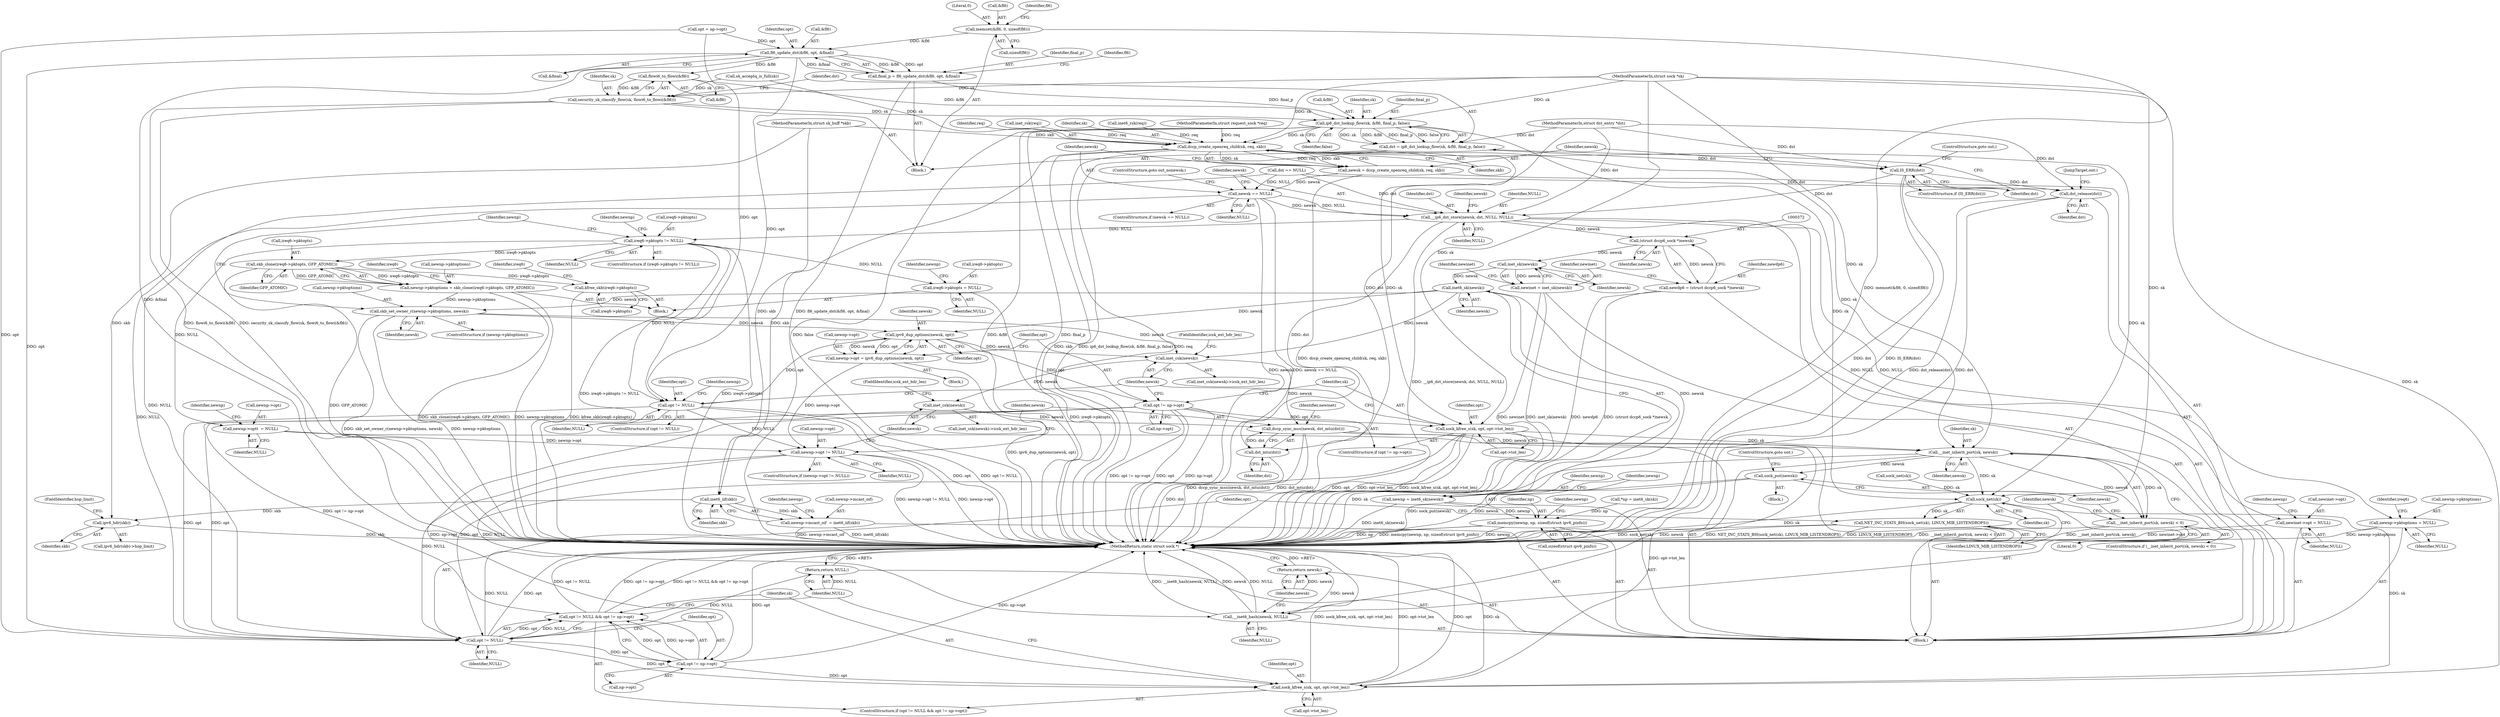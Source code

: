 digraph "1_linux_f6d8bd051c391c1c0458a30b2a7abcd939329259_1@API" {
"1000262" [label="(Call,memset(&fl6, 0, sizeof(fl6)))"];
"1000284" [label="(Call,fl6_update_dst(&fl6, opt, &final))"];
"1000282" [label="(Call,final_p = fl6_update_dst(&fl6, opt, &final))"];
"1000329" [label="(Call,ip6_dst_lookup_flow(sk, &fl6, final_p, false))"];
"1000327" [label="(Call,dst = ip6_dst_lookup_flow(sk, &fl6, final_p, false))"];
"1000336" [label="(Call,IS_ERR(dst))"];
"1000350" [label="(Call,__ip6_dst_store(newsk, dst, NULL, NULL))"];
"1000371" [label="(Call,(struct dccp6_sock *)newsk)"];
"1000369" [label="(Call,newdp6 = (struct dccp6_sock *)newsk)"];
"1000376" [label="(Call,inet_sk(newsk))"];
"1000374" [label="(Call,newinet = inet_sk(newsk))"];
"1000388" [label="(Call,inet6_sk(newsk))"];
"1000386" [label="(Call,newnp = inet6_sk(newsk))"];
"1000390" [label="(Call,memcpy(newnp, np, sizeof(struct ipv6_pinfo)))"];
"1000479" [label="(Call,skb_set_owner_r(newnp->pktoptions, newsk))"];
"1000512" [label="(Call,ipv6_dup_options(newsk, opt))"];
"1000508" [label="(Call,newnp->opt = ipv6_dup_options(newsk, opt))"];
"1000534" [label="(Call,newnp->opt != NULL)"];
"1000583" [label="(Call,__inet6_hash(newsk, NULL))"];
"1000586" [label="(Return,return newsk;)"];
"1000603" [label="(Call,opt != NULL)"];
"1000602" [label="(Call,opt != NULL && opt != np->opt)"];
"1000606" [label="(Call,opt != np->opt)"];
"1000611" [label="(Call,sock_kfree_s(sk, opt, opt->tot_len))"];
"1000617" [label="(Return,return NULL;)"];
"1000516" [label="(Call,opt != np->opt)"];
"1000521" [label="(Call,sock_kfree_s(sk, opt, opt->tot_len))"];
"1000575" [label="(Call,__inet_inherit_port(sk, newsk))"];
"1000574" [label="(Call,__inet_inherit_port(sk, newsk) < 0)"];
"1000580" [label="(Call,sock_put(newsk))"];
"1000598" [label="(Call,sock_net(sk))"];
"1000597" [label="(Call,NET_INC_STATS_BH(sock_net(sk), LINUX_MIB_LISTENDROPS))"];
"1000529" [label="(Call,inet_csk(newsk))"];
"1000541" [label="(Call,inet_csk(newsk))"];
"1000555" [label="(Call,dccp_sync_mss(newsk, dst_mtu(dst)))"];
"1000429" [label="(Call,newinet->opt = NULL)"];
"1000445" [label="(Call,newnp->pktoptions = NULL)"];
"1000451" [label="(Call,ireq6->pktopts != NULL)"];
"1000461" [label="(Call,skb_clone(ireq6->pktopts, GFP_ATOMIC))"];
"1000457" [label="(Call,newnp->pktoptions = skb_clone(ireq6->pktopts, GFP_ATOMIC))"];
"1000466" [label="(Call,kfree_skb(ireq6->pktopts))"];
"1000470" [label="(Call,ireq6->pktopts = NULL)"];
"1000484" [label="(Call,newnp->opt\t  = NULL)"];
"1000504" [label="(Call,opt != NULL)"];
"1000557" [label="(Call,dst_mtu(dst))"];
"1000594" [label="(Call,dst_release(dst))"];
"1000341" [label="(Call,dccp_create_openreq_child(sk, req, skb))"];
"1000339" [label="(Call,newsk = dccp_create_openreq_child(sk, req, skb))"];
"1000346" [label="(Call,newsk == NULL)"];
"1000493" [label="(Call,inet6_iif(skb))"];
"1000489" [label="(Call,newnp->mcast_oif  = inet6_iif(skb))"];
"1000500" [label="(Call,ipv6_hdr(skb))"];
"1000324" [label="(Call,flowi6_to_flowi(&fl6))"];
"1000322" [label="(Call,security_sk_classify_flow(sk, flowi6_to_flowi(&fl6)))"];
"1000335" [label="(ControlStructure,if (IS_ERR(dst)))"];
"1000393" [label="(Call,sizeof(struct ipv6_pinfo))"];
"1000528" [label="(Call,inet_csk(newsk)->icsk_ext_hdr_len)"];
"1000504" [label="(Call,opt != NULL)"];
"1000284" [label="(Call,fl6_update_dst(&fl6, opt, &final))"];
"1000398" [label="(Identifier,newnp)"];
"1000581" [label="(Identifier,newsk)"];
"1000343" [label="(Identifier,req)"];
"1000612" [label="(Identifier,sk)"];
"1000517" [label="(Identifier,opt)"];
"1000533" [label="(ControlStructure,if (newnp->opt != NULL))"];
"1000514" [label="(Identifier,opt)"];
"1000255" [label="(Call,dst == NULL)"];
"1000597" [label="(Call,NET_INC_STATS_BH(sock_net(sk), LINUX_MIB_LISTENDROPS))"];
"1000510" [label="(Identifier,newnp)"];
"1000323" [label="(Identifier,sk)"];
"1000337" [label="(Identifier,dst)"];
"1000600" [label="(Identifier,LINUX_MIB_LISTENDROPS)"];
"1000347" [label="(Identifier,newsk)"];
"1000265" [label="(Literal,0)"];
"1000373" [label="(Identifier,newsk)"];
"1000350" [label="(Call,__ip6_dst_store(newsk, dst, NULL, NULL))"];
"1000387" [label="(Identifier,newnp)"];
"1000523" [label="(Identifier,opt)"];
"1000319" [label="(Call,inet_rsk(req))"];
"1000507" [label="(Block,)"];
"1000340" [label="(Identifier,newsk)"];
"1000263" [label="(Call,&fl6)"];
"1000375" [label="(Identifier,newinet)"];
"1000445" [label="(Call,newnp->pktoptions = NULL)"];
"1000619" [label="(MethodReturn,static struct sock *)"];
"1000613" [label="(Identifier,opt)"];
"1000451" [label="(Call,ireq6->pktopts != NULL)"];
"1000497" [label="(Identifier,newnp)"];
"1000121" [label="(Call,*np = inet6_sk(sk))"];
"1000479" [label="(Call,skb_set_owner_r(newnp->pktoptions, newsk))"];
"1000266" [label="(Call,sizeof(fl6))"];
"1000603" [label="(Call,opt != NULL)"];
"1000542" [label="(Identifier,newsk)"];
"1000369" [label="(Call,newdp6 = (struct dccp6_sock *)newsk)"];
"1000380" [label="(Identifier,newinet)"];
"1000285" [label="(Call,&fl6)"];
"1000429" [label="(Call,newinet->opt = NULL)"];
"1000524" [label="(Call,opt->tot_len)"];
"1000574" [label="(Call,__inet_inherit_port(sk, newsk) < 0)"];
"1000521" [label="(Call,sock_kfree_s(sk, opt, opt->tot_len))"];
"1000577" [label="(Identifier,newsk)"];
"1000573" [label="(ControlStructure,if (__inet_inherit_port(sk, newsk) < 0))"];
"1000543" [label="(FieldIdentifier,icsk_ext_hdr_len)"];
"1000485" [label="(Call,newnp->opt)"];
"1000388" [label="(Call,inet6_sk(newsk))"];
"1000555" [label="(Call,dccp_sync_mss(newsk, dst_mtu(dst)))"];
"1000590" [label="(Call,sock_net(sk))"];
"1000461" [label="(Call,skb_clone(ireq6->pktopts, GFP_ATOMIC))"];
"1000258" [label="(Block,)"];
"1000270" [label="(Identifier,fl6)"];
"1000251" [label="(Call,sk_acceptq_is_full(sk))"];
"1000583" [label="(Call,__inet6_hash(newsk, NULL))"];
"1000328" [label="(Identifier,dst)"];
"1000453" [label="(Identifier,ireq6)"];
"1000354" [label="(Identifier,NULL)"];
"1000376" [label="(Call,inet_sk(newsk))"];
"1000336" [label="(Call,IS_ERR(dst))"];
"1000617" [label="(Return,return NULL;)"];
"1000430" [label="(Call,newinet->opt)"];
"1000491" [label="(Identifier,newnp)"];
"1000558" [label="(Identifier,dst)"];
"1000293" [label="(Identifier,fl6)"];
"1000334" [label="(Identifier,false)"];
"1000601" [label="(ControlStructure,if (opt != NULL && opt != np->opt))"];
"1000584" [label="(Identifier,newsk)"];
"1000486" [label="(Identifier,newnp)"];
"1000456" [label="(Block,)"];
"1000346" [label="(Call,newsk == NULL)"];
"1000606" [label="(Call,opt != np->opt)"];
"1000522" [label="(Identifier,sk)"];
"1000540" [label="(Call,inet_csk(newsk)->icsk_ext_hdr_len)"];
"1000345" [label="(ControlStructure,if (newsk == NULL))"];
"1000333" [label="(Identifier,final_p)"];
"1000477" [label="(Identifier,newnp)"];
"1000579" [label="(Block,)"];
"1000541" [label="(Call,inet_csk(newsk))"];
"1000459" [label="(Identifier,newnp)"];
"1000467" [label="(Call,ireq6->pktopts)"];
"1000325" [label="(Call,&fl6)"];
"1000501" [label="(Identifier,skb)"];
"1000531" [label="(FieldIdentifier,icsk_ext_hdr_len)"];
"1000582" [label="(ControlStructure,goto out;)"];
"1000283" [label="(Identifier,final_p)"];
"1000499" [label="(Call,ipv6_hdr(skb)->hop_limit)"];
"1000338" [label="(ControlStructure,goto out;)"];
"1000352" [label="(Identifier,dst)"];
"1000329" [label="(Call,ip6_dst_lookup_flow(sk, &fl6, final_p, false))"];
"1000331" [label="(Call,&fl6)"];
"1000594" [label="(Call,dst_release(dst))"];
"1000605" [label="(Identifier,NULL)"];
"1000585" [label="(Identifier,NULL)"];
"1000392" [label="(Identifier,np)"];
"1000327" [label="(Call,dst = ip6_dst_lookup_flow(sk, &fl6, final_p, false))"];
"1000493" [label="(Call,inet6_iif(skb))"];
"1000538" [label="(Identifier,NULL)"];
"1000488" [label="(Identifier,NULL)"];
"1000599" [label="(Identifier,sk)"];
"1000614" [label="(Call,opt->tot_len)"];
"1000342" [label="(Identifier,sk)"];
"1000534" [label="(Call,newnp->opt != NULL)"];
"1000595" [label="(Identifier,dst)"];
"1000475" [label="(ControlStructure,if (newnp->pktoptions))"];
"1000468" [label="(Identifier,ireq6)"];
"1000611" [label="(Call,sock_kfree_s(sk, opt, opt->tot_len))"];
"1000490" [label="(Call,newnp->mcast_oif)"];
"1000351" [label="(Identifier,newsk)"];
"1000339" [label="(Call,newsk = dccp_create_openreq_child(sk, req, skb))"];
"1000557" [label="(Call,dst_mtu(dst))"];
"1000513" [label="(Identifier,newsk)"];
"1000580" [label="(Call,sock_put(newsk))"];
"1000433" [label="(Identifier,NULL)"];
"1000330" [label="(Identifier,sk)"];
"1000530" [label="(Identifier,newsk)"];
"1000109" [label="(MethodParameterIn,struct sock *sk)"];
"1000110" [label="(MethodParameterIn,struct sk_buff *skb)"];
"1000437" [label="(Identifier,newnp)"];
"1000607" [label="(Identifier,opt)"];
"1000113" [label="(Block,)"];
"1000596" [label="(JumpTarget,out:)"];
"1000578" [label="(Literal,0)"];
"1000288" [label="(Call,&final)"];
"1000117" [label="(Call,inet6_rsk(req))"];
"1000508" [label="(Call,newnp->opt = ipv6_dup_options(newsk, opt))"];
"1000374" [label="(Call,newinet = inet_sk(newsk))"];
"1000484" [label="(Call,newnp->opt\t  = NULL)"];
"1000341" [label="(Call,dccp_create_openreq_child(sk, req, skb))"];
"1000561" [label="(Identifier,newinet)"];
"1000455" [label="(Identifier,NULL)"];
"1000450" [label="(ControlStructure,if (ireq6->pktopts != NULL))"];
"1000458" [label="(Call,newnp->pktoptions)"];
"1000391" [label="(Identifier,newnp)"];
"1000282" [label="(Call,final_p = fl6_update_dst(&fl6, opt, &final))"];
"1000598" [label="(Call,sock_net(sk))"];
"1000587" [label="(Identifier,newsk)"];
"1000575" [label="(Call,__inet_inherit_port(sk, newsk))"];
"1000349" [label="(ControlStructure,goto out_nonewsk;)"];
"1000471" [label="(Call,ireq6->pktopts)"];
"1000322" [label="(Call,security_sk_classify_flow(sk, flowi6_to_flowi(&fl6)))"];
"1000576" [label="(Identifier,sk)"];
"1000489" [label="(Call,newnp->mcast_oif  = inet6_iif(skb))"];
"1000556" [label="(Identifier,newsk)"];
"1000535" [label="(Call,newnp->opt)"];
"1000348" [label="(Identifier,NULL)"];
"1000506" [label="(Identifier,NULL)"];
"1000494" [label="(Identifier,skb)"];
"1000262" [label="(Call,memset(&fl6, 0, sizeof(fl6)))"];
"1000357" [label="(Identifier,newsk)"];
"1000618" [label="(Identifier,NULL)"];
"1000446" [label="(Call,newnp->pktoptions)"];
"1000465" [label="(Identifier,GFP_ATOMIC)"];
"1000586" [label="(Return,return newsk;)"];
"1000245" [label="(Call,opt = np->opt)"];
"1000483" [label="(Identifier,newsk)"];
"1000353" [label="(Identifier,NULL)"];
"1000516" [label="(Call,opt != np->opt)"];
"1000462" [label="(Call,ireq6->pktopts)"];
"1000472" [label="(Identifier,ireq6)"];
"1000112" [label="(MethodParameterIn,struct dst_entry *dst)"];
"1000529" [label="(Call,inet_csk(newsk))"];
"1000390" [label="(Call,memcpy(newnp, np, sizeof(struct ipv6_pinfo)))"];
"1000287" [label="(Identifier,opt)"];
"1000503" [label="(ControlStructure,if (opt != NULL))"];
"1000505" [label="(Identifier,opt)"];
"1000457" [label="(Call,newnp->pktoptions = skb_clone(ireq6->pktopts, GFP_ATOMIC))"];
"1000512" [label="(Call,ipv6_dup_options(newsk, opt))"];
"1000370" [label="(Identifier,newdp6)"];
"1000470" [label="(Call,ireq6->pktopts = NULL)"];
"1000371" [label="(Call,(struct dccp6_sock *)newsk)"];
"1000602" [label="(Call,opt != NULL && opt != np->opt)"];
"1000389" [label="(Identifier,newsk)"];
"1000344" [label="(Identifier,skb)"];
"1000377" [label="(Identifier,newsk)"];
"1000466" [label="(Call,kfree_skb(ireq6->pktopts))"];
"1000502" [label="(FieldIdentifier,hop_limit)"];
"1000324" [label="(Call,flowi6_to_flowi(&fl6))"];
"1000386" [label="(Call,newnp = inet6_sk(newsk))"];
"1000452" [label="(Call,ireq6->pktopts)"];
"1000474" [label="(Identifier,NULL)"];
"1000518" [label="(Call,np->opt)"];
"1000509" [label="(Call,newnp->opt)"];
"1000480" [label="(Call,newnp->pktoptions)"];
"1000604" [label="(Identifier,opt)"];
"1000515" [label="(ControlStructure,if (opt != np->opt))"];
"1000111" [label="(MethodParameterIn,struct request_sock *req)"];
"1000500" [label="(Call,ipv6_hdr(skb))"];
"1000449" [label="(Identifier,NULL)"];
"1000608" [label="(Call,np->opt)"];
"1000262" -> "1000258"  [label="AST: "];
"1000262" -> "1000266"  [label="CFG: "];
"1000263" -> "1000262"  [label="AST: "];
"1000265" -> "1000262"  [label="AST: "];
"1000266" -> "1000262"  [label="AST: "];
"1000270" -> "1000262"  [label="CFG: "];
"1000262" -> "1000619"  [label="DDG: memset(&fl6, 0, sizeof(fl6))"];
"1000262" -> "1000284"  [label="DDG: &fl6"];
"1000284" -> "1000282"  [label="AST: "];
"1000284" -> "1000288"  [label="CFG: "];
"1000285" -> "1000284"  [label="AST: "];
"1000287" -> "1000284"  [label="AST: "];
"1000288" -> "1000284"  [label="AST: "];
"1000282" -> "1000284"  [label="CFG: "];
"1000284" -> "1000619"  [label="DDG: &final"];
"1000284" -> "1000282"  [label="DDG: &fl6"];
"1000284" -> "1000282"  [label="DDG: opt"];
"1000284" -> "1000282"  [label="DDG: &final"];
"1000245" -> "1000284"  [label="DDG: opt"];
"1000284" -> "1000324"  [label="DDG: &fl6"];
"1000284" -> "1000504"  [label="DDG: opt"];
"1000284" -> "1000603"  [label="DDG: opt"];
"1000282" -> "1000258"  [label="AST: "];
"1000283" -> "1000282"  [label="AST: "];
"1000293" -> "1000282"  [label="CFG: "];
"1000282" -> "1000619"  [label="DDG: fl6_update_dst(&fl6, opt, &final)"];
"1000282" -> "1000329"  [label="DDG: final_p"];
"1000329" -> "1000327"  [label="AST: "];
"1000329" -> "1000334"  [label="CFG: "];
"1000330" -> "1000329"  [label="AST: "];
"1000331" -> "1000329"  [label="AST: "];
"1000333" -> "1000329"  [label="AST: "];
"1000334" -> "1000329"  [label="AST: "];
"1000327" -> "1000329"  [label="CFG: "];
"1000329" -> "1000619"  [label="DDG: false"];
"1000329" -> "1000619"  [label="DDG: &fl6"];
"1000329" -> "1000619"  [label="DDG: final_p"];
"1000329" -> "1000327"  [label="DDG: sk"];
"1000329" -> "1000327"  [label="DDG: &fl6"];
"1000329" -> "1000327"  [label="DDG: final_p"];
"1000329" -> "1000327"  [label="DDG: false"];
"1000322" -> "1000329"  [label="DDG: sk"];
"1000109" -> "1000329"  [label="DDG: sk"];
"1000324" -> "1000329"  [label="DDG: &fl6"];
"1000329" -> "1000341"  [label="DDG: sk"];
"1000329" -> "1000598"  [label="DDG: sk"];
"1000327" -> "1000258"  [label="AST: "];
"1000328" -> "1000327"  [label="AST: "];
"1000337" -> "1000327"  [label="CFG: "];
"1000327" -> "1000619"  [label="DDG: ip6_dst_lookup_flow(sk, &fl6, final_p, false)"];
"1000112" -> "1000327"  [label="DDG: dst"];
"1000327" -> "1000336"  [label="DDG: dst"];
"1000336" -> "1000335"  [label="AST: "];
"1000336" -> "1000337"  [label="CFG: "];
"1000337" -> "1000336"  [label="AST: "];
"1000338" -> "1000336"  [label="CFG: "];
"1000340" -> "1000336"  [label="CFG: "];
"1000336" -> "1000619"  [label="DDG: IS_ERR(dst)"];
"1000336" -> "1000619"  [label="DDG: dst"];
"1000112" -> "1000336"  [label="DDG: dst"];
"1000336" -> "1000350"  [label="DDG: dst"];
"1000336" -> "1000594"  [label="DDG: dst"];
"1000350" -> "1000113"  [label="AST: "];
"1000350" -> "1000354"  [label="CFG: "];
"1000351" -> "1000350"  [label="AST: "];
"1000352" -> "1000350"  [label="AST: "];
"1000353" -> "1000350"  [label="AST: "];
"1000354" -> "1000350"  [label="AST: "];
"1000357" -> "1000350"  [label="CFG: "];
"1000350" -> "1000619"  [label="DDG: __ip6_dst_store(newsk, dst, NULL, NULL)"];
"1000346" -> "1000350"  [label="DDG: newsk"];
"1000346" -> "1000350"  [label="DDG: NULL"];
"1000255" -> "1000350"  [label="DDG: dst"];
"1000112" -> "1000350"  [label="DDG: dst"];
"1000350" -> "1000371"  [label="DDG: newsk"];
"1000350" -> "1000429"  [label="DDG: NULL"];
"1000350" -> "1000445"  [label="DDG: NULL"];
"1000350" -> "1000451"  [label="DDG: NULL"];
"1000350" -> "1000557"  [label="DDG: dst"];
"1000371" -> "1000369"  [label="AST: "];
"1000371" -> "1000373"  [label="CFG: "];
"1000372" -> "1000371"  [label="AST: "];
"1000373" -> "1000371"  [label="AST: "];
"1000369" -> "1000371"  [label="CFG: "];
"1000371" -> "1000369"  [label="DDG: newsk"];
"1000371" -> "1000376"  [label="DDG: newsk"];
"1000369" -> "1000113"  [label="AST: "];
"1000370" -> "1000369"  [label="AST: "];
"1000375" -> "1000369"  [label="CFG: "];
"1000369" -> "1000619"  [label="DDG: newdp6"];
"1000369" -> "1000619"  [label="DDG: (struct dccp6_sock *)newsk"];
"1000376" -> "1000374"  [label="AST: "];
"1000376" -> "1000377"  [label="CFG: "];
"1000377" -> "1000376"  [label="AST: "];
"1000374" -> "1000376"  [label="CFG: "];
"1000376" -> "1000374"  [label="DDG: newsk"];
"1000376" -> "1000388"  [label="DDG: newsk"];
"1000374" -> "1000113"  [label="AST: "];
"1000375" -> "1000374"  [label="AST: "];
"1000380" -> "1000374"  [label="CFG: "];
"1000374" -> "1000619"  [label="DDG: inet_sk(newsk)"];
"1000374" -> "1000619"  [label="DDG: newinet"];
"1000388" -> "1000386"  [label="AST: "];
"1000388" -> "1000389"  [label="CFG: "];
"1000389" -> "1000388"  [label="AST: "];
"1000386" -> "1000388"  [label="CFG: "];
"1000388" -> "1000386"  [label="DDG: newsk"];
"1000388" -> "1000479"  [label="DDG: newsk"];
"1000388" -> "1000512"  [label="DDG: newsk"];
"1000388" -> "1000529"  [label="DDG: newsk"];
"1000386" -> "1000113"  [label="AST: "];
"1000387" -> "1000386"  [label="AST: "];
"1000391" -> "1000386"  [label="CFG: "];
"1000386" -> "1000619"  [label="DDG: inet6_sk(newsk)"];
"1000386" -> "1000390"  [label="DDG: newnp"];
"1000390" -> "1000113"  [label="AST: "];
"1000390" -> "1000393"  [label="CFG: "];
"1000391" -> "1000390"  [label="AST: "];
"1000392" -> "1000390"  [label="AST: "];
"1000393" -> "1000390"  [label="AST: "];
"1000398" -> "1000390"  [label="CFG: "];
"1000390" -> "1000619"  [label="DDG: np"];
"1000390" -> "1000619"  [label="DDG: memcpy(newnp, np, sizeof(struct ipv6_pinfo))"];
"1000390" -> "1000619"  [label="DDG: newnp"];
"1000121" -> "1000390"  [label="DDG: np"];
"1000479" -> "1000475"  [label="AST: "];
"1000479" -> "1000483"  [label="CFG: "];
"1000480" -> "1000479"  [label="AST: "];
"1000483" -> "1000479"  [label="AST: "];
"1000486" -> "1000479"  [label="CFG: "];
"1000479" -> "1000619"  [label="DDG: skb_set_owner_r(newnp->pktoptions, newsk)"];
"1000479" -> "1000619"  [label="DDG: newnp->pktoptions"];
"1000457" -> "1000479"  [label="DDG: newnp->pktoptions"];
"1000479" -> "1000512"  [label="DDG: newsk"];
"1000479" -> "1000529"  [label="DDG: newsk"];
"1000512" -> "1000508"  [label="AST: "];
"1000512" -> "1000514"  [label="CFG: "];
"1000513" -> "1000512"  [label="AST: "];
"1000514" -> "1000512"  [label="AST: "];
"1000508" -> "1000512"  [label="CFG: "];
"1000512" -> "1000508"  [label="DDG: newsk"];
"1000512" -> "1000508"  [label="DDG: opt"];
"1000504" -> "1000512"  [label="DDG: opt"];
"1000512" -> "1000516"  [label="DDG: opt"];
"1000512" -> "1000529"  [label="DDG: newsk"];
"1000508" -> "1000507"  [label="AST: "];
"1000509" -> "1000508"  [label="AST: "];
"1000517" -> "1000508"  [label="CFG: "];
"1000508" -> "1000619"  [label="DDG: ipv6_dup_options(newsk, opt)"];
"1000508" -> "1000534"  [label="DDG: newnp->opt"];
"1000534" -> "1000533"  [label="AST: "];
"1000534" -> "1000538"  [label="CFG: "];
"1000535" -> "1000534"  [label="AST: "];
"1000538" -> "1000534"  [label="AST: "];
"1000542" -> "1000534"  [label="CFG: "];
"1000556" -> "1000534"  [label="CFG: "];
"1000534" -> "1000619"  [label="DDG: newnp->opt != NULL"];
"1000534" -> "1000619"  [label="DDG: newnp->opt"];
"1000484" -> "1000534"  [label="DDG: newnp->opt"];
"1000504" -> "1000534"  [label="DDG: NULL"];
"1000534" -> "1000583"  [label="DDG: NULL"];
"1000534" -> "1000603"  [label="DDG: NULL"];
"1000583" -> "1000113"  [label="AST: "];
"1000583" -> "1000585"  [label="CFG: "];
"1000584" -> "1000583"  [label="AST: "];
"1000585" -> "1000583"  [label="AST: "];
"1000587" -> "1000583"  [label="CFG: "];
"1000583" -> "1000619"  [label="DDG: __inet6_hash(newsk, NULL)"];
"1000583" -> "1000619"  [label="DDG: newsk"];
"1000583" -> "1000619"  [label="DDG: NULL"];
"1000575" -> "1000583"  [label="DDG: newsk"];
"1000583" -> "1000586"  [label="DDG: newsk"];
"1000586" -> "1000113"  [label="AST: "];
"1000586" -> "1000587"  [label="CFG: "];
"1000587" -> "1000586"  [label="AST: "];
"1000619" -> "1000586"  [label="CFG: "];
"1000586" -> "1000619"  [label="DDG: <RET>"];
"1000587" -> "1000586"  [label="DDG: newsk"];
"1000603" -> "1000602"  [label="AST: "];
"1000603" -> "1000605"  [label="CFG: "];
"1000604" -> "1000603"  [label="AST: "];
"1000605" -> "1000603"  [label="AST: "];
"1000607" -> "1000603"  [label="CFG: "];
"1000602" -> "1000603"  [label="CFG: "];
"1000603" -> "1000619"  [label="DDG: opt"];
"1000603" -> "1000619"  [label="DDG: NULL"];
"1000603" -> "1000602"  [label="DDG: opt"];
"1000603" -> "1000602"  [label="DDG: NULL"];
"1000504" -> "1000603"  [label="DDG: opt"];
"1000521" -> "1000603"  [label="DDG: opt"];
"1000516" -> "1000603"  [label="DDG: opt"];
"1000245" -> "1000603"  [label="DDG: opt"];
"1000346" -> "1000603"  [label="DDG: NULL"];
"1000255" -> "1000603"  [label="DDG: NULL"];
"1000603" -> "1000606"  [label="DDG: opt"];
"1000603" -> "1000611"  [label="DDG: opt"];
"1000603" -> "1000617"  [label="DDG: NULL"];
"1000602" -> "1000601"  [label="AST: "];
"1000602" -> "1000606"  [label="CFG: "];
"1000606" -> "1000602"  [label="AST: "];
"1000612" -> "1000602"  [label="CFG: "];
"1000618" -> "1000602"  [label="CFG: "];
"1000602" -> "1000619"  [label="DDG: opt != NULL && opt != np->opt"];
"1000602" -> "1000619"  [label="DDG: opt != NULL"];
"1000602" -> "1000619"  [label="DDG: opt != np->opt"];
"1000606" -> "1000602"  [label="DDG: opt"];
"1000606" -> "1000602"  [label="DDG: np->opt"];
"1000516" -> "1000602"  [label="DDG: opt != np->opt"];
"1000606" -> "1000608"  [label="CFG: "];
"1000607" -> "1000606"  [label="AST: "];
"1000608" -> "1000606"  [label="AST: "];
"1000606" -> "1000619"  [label="DDG: opt"];
"1000606" -> "1000619"  [label="DDG: np->opt"];
"1000516" -> "1000606"  [label="DDG: np->opt"];
"1000606" -> "1000611"  [label="DDG: opt"];
"1000611" -> "1000601"  [label="AST: "];
"1000611" -> "1000614"  [label="CFG: "];
"1000612" -> "1000611"  [label="AST: "];
"1000613" -> "1000611"  [label="AST: "];
"1000614" -> "1000611"  [label="AST: "];
"1000618" -> "1000611"  [label="CFG: "];
"1000611" -> "1000619"  [label="DDG: opt->tot_len"];
"1000611" -> "1000619"  [label="DDG: opt"];
"1000611" -> "1000619"  [label="DDG: sock_kfree_s(sk, opt, opt->tot_len)"];
"1000611" -> "1000619"  [label="DDG: sk"];
"1000598" -> "1000611"  [label="DDG: sk"];
"1000109" -> "1000611"  [label="DDG: sk"];
"1000521" -> "1000611"  [label="DDG: opt->tot_len"];
"1000617" -> "1000113"  [label="AST: "];
"1000617" -> "1000618"  [label="CFG: "];
"1000618" -> "1000617"  [label="AST: "];
"1000619" -> "1000617"  [label="CFG: "];
"1000617" -> "1000619"  [label="DDG: <RET>"];
"1000618" -> "1000617"  [label="DDG: NULL"];
"1000516" -> "1000515"  [label="AST: "];
"1000516" -> "1000518"  [label="CFG: "];
"1000517" -> "1000516"  [label="AST: "];
"1000518" -> "1000516"  [label="AST: "];
"1000522" -> "1000516"  [label="CFG: "];
"1000530" -> "1000516"  [label="CFG: "];
"1000516" -> "1000619"  [label="DDG: np->opt"];
"1000516" -> "1000619"  [label="DDG: opt != np->opt"];
"1000516" -> "1000619"  [label="DDG: opt"];
"1000516" -> "1000521"  [label="DDG: opt"];
"1000521" -> "1000515"  [label="AST: "];
"1000521" -> "1000524"  [label="CFG: "];
"1000522" -> "1000521"  [label="AST: "];
"1000523" -> "1000521"  [label="AST: "];
"1000524" -> "1000521"  [label="AST: "];
"1000530" -> "1000521"  [label="CFG: "];
"1000521" -> "1000619"  [label="DDG: opt->tot_len"];
"1000521" -> "1000619"  [label="DDG: sock_kfree_s(sk, opt, opt->tot_len)"];
"1000521" -> "1000619"  [label="DDG: opt"];
"1000341" -> "1000521"  [label="DDG: sk"];
"1000109" -> "1000521"  [label="DDG: sk"];
"1000521" -> "1000575"  [label="DDG: sk"];
"1000575" -> "1000574"  [label="AST: "];
"1000575" -> "1000577"  [label="CFG: "];
"1000576" -> "1000575"  [label="AST: "];
"1000577" -> "1000575"  [label="AST: "];
"1000578" -> "1000575"  [label="CFG: "];
"1000575" -> "1000619"  [label="DDG: sk"];
"1000575" -> "1000574"  [label="DDG: sk"];
"1000575" -> "1000574"  [label="DDG: newsk"];
"1000341" -> "1000575"  [label="DDG: sk"];
"1000109" -> "1000575"  [label="DDG: sk"];
"1000555" -> "1000575"  [label="DDG: newsk"];
"1000575" -> "1000580"  [label="DDG: newsk"];
"1000575" -> "1000598"  [label="DDG: sk"];
"1000574" -> "1000573"  [label="AST: "];
"1000574" -> "1000578"  [label="CFG: "];
"1000578" -> "1000574"  [label="AST: "];
"1000581" -> "1000574"  [label="CFG: "];
"1000584" -> "1000574"  [label="CFG: "];
"1000574" -> "1000619"  [label="DDG: __inet_inherit_port(sk, newsk)"];
"1000574" -> "1000619"  [label="DDG: __inet_inherit_port(sk, newsk) < 0"];
"1000580" -> "1000579"  [label="AST: "];
"1000580" -> "1000581"  [label="CFG: "];
"1000581" -> "1000580"  [label="AST: "];
"1000582" -> "1000580"  [label="CFG: "];
"1000580" -> "1000619"  [label="DDG: sock_put(newsk)"];
"1000580" -> "1000619"  [label="DDG: newsk"];
"1000598" -> "1000597"  [label="AST: "];
"1000598" -> "1000599"  [label="CFG: "];
"1000599" -> "1000598"  [label="AST: "];
"1000600" -> "1000598"  [label="CFG: "];
"1000598" -> "1000619"  [label="DDG: sk"];
"1000598" -> "1000597"  [label="DDG: sk"];
"1000590" -> "1000598"  [label="DDG: sk"];
"1000341" -> "1000598"  [label="DDG: sk"];
"1000109" -> "1000598"  [label="DDG: sk"];
"1000597" -> "1000113"  [label="AST: "];
"1000597" -> "1000600"  [label="CFG: "];
"1000600" -> "1000597"  [label="AST: "];
"1000604" -> "1000597"  [label="CFG: "];
"1000597" -> "1000619"  [label="DDG: sock_net(sk)"];
"1000597" -> "1000619"  [label="DDG: NET_INC_STATS_BH(sock_net(sk), LINUX_MIB_LISTENDROPS)"];
"1000597" -> "1000619"  [label="DDG: LINUX_MIB_LISTENDROPS"];
"1000529" -> "1000528"  [label="AST: "];
"1000529" -> "1000530"  [label="CFG: "];
"1000530" -> "1000529"  [label="AST: "];
"1000531" -> "1000529"  [label="CFG: "];
"1000529" -> "1000541"  [label="DDG: newsk"];
"1000529" -> "1000555"  [label="DDG: newsk"];
"1000541" -> "1000540"  [label="AST: "];
"1000541" -> "1000542"  [label="CFG: "];
"1000542" -> "1000541"  [label="AST: "];
"1000543" -> "1000541"  [label="CFG: "];
"1000541" -> "1000555"  [label="DDG: newsk"];
"1000555" -> "1000113"  [label="AST: "];
"1000555" -> "1000557"  [label="CFG: "];
"1000556" -> "1000555"  [label="AST: "];
"1000557" -> "1000555"  [label="AST: "];
"1000561" -> "1000555"  [label="CFG: "];
"1000555" -> "1000619"  [label="DDG: dst_mtu(dst)"];
"1000555" -> "1000619"  [label="DDG: dccp_sync_mss(newsk, dst_mtu(dst))"];
"1000557" -> "1000555"  [label="DDG: dst"];
"1000429" -> "1000113"  [label="AST: "];
"1000429" -> "1000433"  [label="CFG: "];
"1000430" -> "1000429"  [label="AST: "];
"1000433" -> "1000429"  [label="AST: "];
"1000437" -> "1000429"  [label="CFG: "];
"1000429" -> "1000619"  [label="DDG: newinet->opt"];
"1000445" -> "1000113"  [label="AST: "];
"1000445" -> "1000449"  [label="CFG: "];
"1000446" -> "1000445"  [label="AST: "];
"1000449" -> "1000445"  [label="AST: "];
"1000453" -> "1000445"  [label="CFG: "];
"1000445" -> "1000619"  [label="DDG: newnp->pktoptions"];
"1000451" -> "1000450"  [label="AST: "];
"1000451" -> "1000455"  [label="CFG: "];
"1000452" -> "1000451"  [label="AST: "];
"1000455" -> "1000451"  [label="AST: "];
"1000459" -> "1000451"  [label="CFG: "];
"1000486" -> "1000451"  [label="CFG: "];
"1000451" -> "1000619"  [label="DDG: ireq6->pktopts"];
"1000451" -> "1000619"  [label="DDG: ireq6->pktopts != NULL"];
"1000451" -> "1000461"  [label="DDG: ireq6->pktopts"];
"1000451" -> "1000470"  [label="DDG: NULL"];
"1000451" -> "1000484"  [label="DDG: NULL"];
"1000451" -> "1000504"  [label="DDG: NULL"];
"1000461" -> "1000457"  [label="AST: "];
"1000461" -> "1000465"  [label="CFG: "];
"1000462" -> "1000461"  [label="AST: "];
"1000465" -> "1000461"  [label="AST: "];
"1000457" -> "1000461"  [label="CFG: "];
"1000461" -> "1000619"  [label="DDG: GFP_ATOMIC"];
"1000461" -> "1000457"  [label="DDG: ireq6->pktopts"];
"1000461" -> "1000457"  [label="DDG: GFP_ATOMIC"];
"1000461" -> "1000466"  [label="DDG: ireq6->pktopts"];
"1000457" -> "1000456"  [label="AST: "];
"1000458" -> "1000457"  [label="AST: "];
"1000468" -> "1000457"  [label="CFG: "];
"1000457" -> "1000619"  [label="DDG: skb_clone(ireq6->pktopts, GFP_ATOMIC)"];
"1000457" -> "1000619"  [label="DDG: newnp->pktoptions"];
"1000466" -> "1000456"  [label="AST: "];
"1000466" -> "1000467"  [label="CFG: "];
"1000467" -> "1000466"  [label="AST: "];
"1000472" -> "1000466"  [label="CFG: "];
"1000466" -> "1000619"  [label="DDG: kfree_skb(ireq6->pktopts)"];
"1000470" -> "1000456"  [label="AST: "];
"1000470" -> "1000474"  [label="CFG: "];
"1000471" -> "1000470"  [label="AST: "];
"1000474" -> "1000470"  [label="AST: "];
"1000477" -> "1000470"  [label="CFG: "];
"1000470" -> "1000619"  [label="DDG: ireq6->pktopts"];
"1000484" -> "1000113"  [label="AST: "];
"1000484" -> "1000488"  [label="CFG: "];
"1000485" -> "1000484"  [label="AST: "];
"1000488" -> "1000484"  [label="AST: "];
"1000491" -> "1000484"  [label="CFG: "];
"1000504" -> "1000503"  [label="AST: "];
"1000504" -> "1000506"  [label="CFG: "];
"1000505" -> "1000504"  [label="AST: "];
"1000506" -> "1000504"  [label="AST: "];
"1000510" -> "1000504"  [label="CFG: "];
"1000530" -> "1000504"  [label="CFG: "];
"1000504" -> "1000619"  [label="DDG: opt"];
"1000504" -> "1000619"  [label="DDG: opt != NULL"];
"1000245" -> "1000504"  [label="DDG: opt"];
"1000557" -> "1000558"  [label="CFG: "];
"1000558" -> "1000557"  [label="AST: "];
"1000557" -> "1000619"  [label="DDG: dst"];
"1000112" -> "1000557"  [label="DDG: dst"];
"1000594" -> "1000113"  [label="AST: "];
"1000594" -> "1000595"  [label="CFG: "];
"1000595" -> "1000594"  [label="AST: "];
"1000596" -> "1000594"  [label="CFG: "];
"1000594" -> "1000619"  [label="DDG: dst"];
"1000594" -> "1000619"  [label="DDG: dst_release(dst)"];
"1000255" -> "1000594"  [label="DDG: dst"];
"1000112" -> "1000594"  [label="DDG: dst"];
"1000341" -> "1000339"  [label="AST: "];
"1000341" -> "1000344"  [label="CFG: "];
"1000342" -> "1000341"  [label="AST: "];
"1000343" -> "1000341"  [label="AST: "];
"1000344" -> "1000341"  [label="AST: "];
"1000339" -> "1000341"  [label="CFG: "];
"1000341" -> "1000619"  [label="DDG: skb"];
"1000341" -> "1000619"  [label="DDG: req"];
"1000341" -> "1000339"  [label="DDG: sk"];
"1000341" -> "1000339"  [label="DDG: req"];
"1000341" -> "1000339"  [label="DDG: skb"];
"1000251" -> "1000341"  [label="DDG: sk"];
"1000109" -> "1000341"  [label="DDG: sk"];
"1000117" -> "1000341"  [label="DDG: req"];
"1000319" -> "1000341"  [label="DDG: req"];
"1000111" -> "1000341"  [label="DDG: req"];
"1000110" -> "1000341"  [label="DDG: skb"];
"1000341" -> "1000493"  [label="DDG: skb"];
"1000339" -> "1000113"  [label="AST: "];
"1000340" -> "1000339"  [label="AST: "];
"1000347" -> "1000339"  [label="CFG: "];
"1000339" -> "1000619"  [label="DDG: dccp_create_openreq_child(sk, req, skb)"];
"1000339" -> "1000346"  [label="DDG: newsk"];
"1000346" -> "1000345"  [label="AST: "];
"1000346" -> "1000348"  [label="CFG: "];
"1000347" -> "1000346"  [label="AST: "];
"1000348" -> "1000346"  [label="AST: "];
"1000349" -> "1000346"  [label="CFG: "];
"1000351" -> "1000346"  [label="CFG: "];
"1000346" -> "1000619"  [label="DDG: newsk"];
"1000346" -> "1000619"  [label="DDG: newsk == NULL"];
"1000255" -> "1000346"  [label="DDG: NULL"];
"1000493" -> "1000489"  [label="AST: "];
"1000493" -> "1000494"  [label="CFG: "];
"1000494" -> "1000493"  [label="AST: "];
"1000489" -> "1000493"  [label="CFG: "];
"1000493" -> "1000489"  [label="DDG: skb"];
"1000110" -> "1000493"  [label="DDG: skb"];
"1000493" -> "1000500"  [label="DDG: skb"];
"1000489" -> "1000113"  [label="AST: "];
"1000490" -> "1000489"  [label="AST: "];
"1000497" -> "1000489"  [label="CFG: "];
"1000489" -> "1000619"  [label="DDG: inet6_iif(skb)"];
"1000489" -> "1000619"  [label="DDG: newnp->mcast_oif"];
"1000500" -> "1000499"  [label="AST: "];
"1000500" -> "1000501"  [label="CFG: "];
"1000501" -> "1000500"  [label="AST: "];
"1000502" -> "1000500"  [label="CFG: "];
"1000500" -> "1000619"  [label="DDG: skb"];
"1000110" -> "1000500"  [label="DDG: skb"];
"1000324" -> "1000322"  [label="AST: "];
"1000324" -> "1000325"  [label="CFG: "];
"1000325" -> "1000324"  [label="AST: "];
"1000322" -> "1000324"  [label="CFG: "];
"1000324" -> "1000322"  [label="DDG: &fl6"];
"1000322" -> "1000258"  [label="AST: "];
"1000323" -> "1000322"  [label="AST: "];
"1000328" -> "1000322"  [label="CFG: "];
"1000322" -> "1000619"  [label="DDG: flowi6_to_flowi(&fl6)"];
"1000322" -> "1000619"  [label="DDG: security_sk_classify_flow(sk, flowi6_to_flowi(&fl6))"];
"1000251" -> "1000322"  [label="DDG: sk"];
"1000109" -> "1000322"  [label="DDG: sk"];
}
